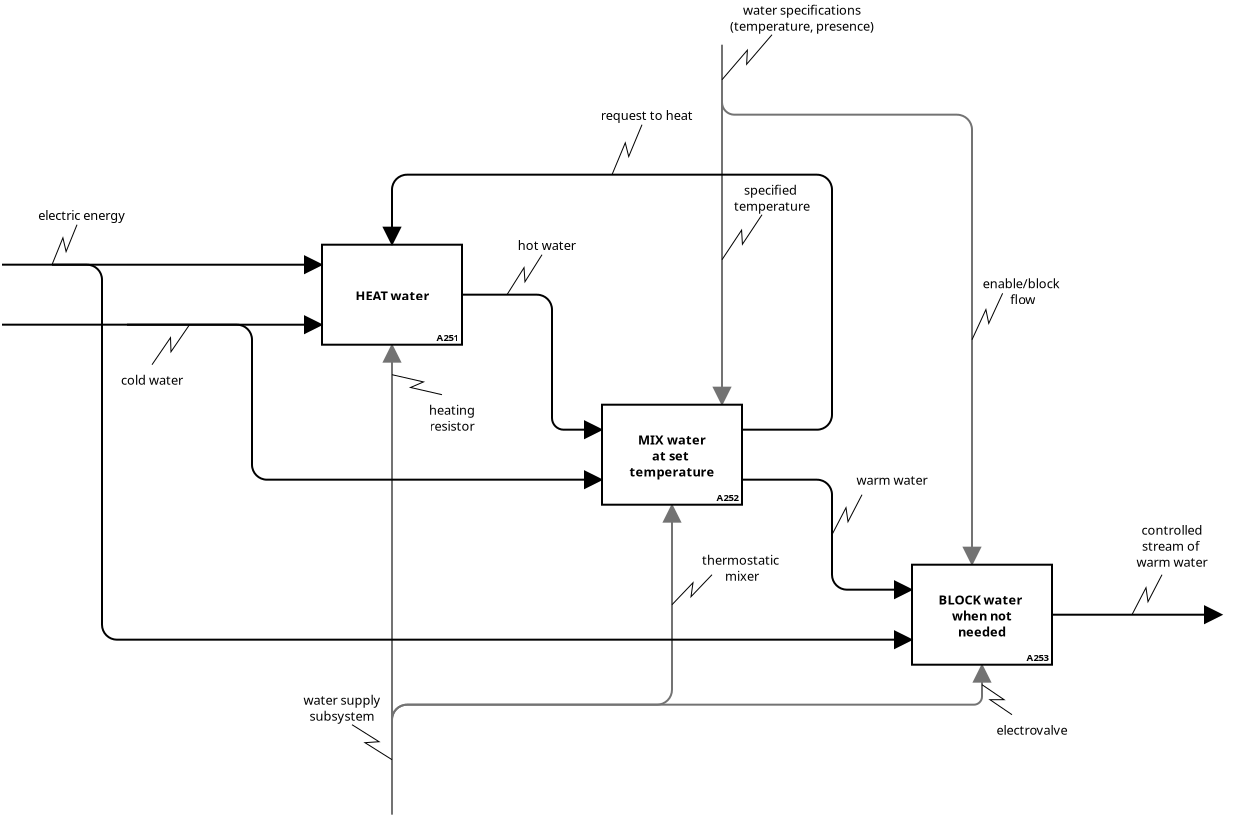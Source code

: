 <?xml version="1.0" encoding="ISO-8859-1"?>
<dia:diagram xmlns:dia="http://www.lysator.liu.se/~alla/dia/">
  <dia:layer name="Background" visible="true">
    <dia:object type="SADT - arrow" version="0" id="O0">
      <dia:attribute name="obj_pos">
        <dia:point val="25,-8.5"/>
      </dia:attribute>
      <dia:attribute name="obj_bb">
        <dia:rectangle val="24,-8.55;26,10.3"/>
      </dia:attribute>
      <dia:attribute name="orth_points">
        <dia:point val="25,-8.5"/>
        <dia:point val="25,-5"/>
        <dia:point val="25,-5"/>
        <dia:point val="25,9.5"/>
      </dia:attribute>
      <dia:attribute name="orth_orient">
        <dia:enum val="1"/>
        <dia:enum val="0"/>
        <dia:enum val="1"/>
      </dia:attribute>
      <dia:attribute name="arrow_style">
        <dia:enum val="0"/>
      </dia:attribute>
      <dia:attribute name="autogray">
        <dia:boolean val="true"/>
      </dia:attribute>
      <dia:connections>
        <dia:connection handle="1" to="O11" connection="0"/>
      </dia:connections>
    </dia:object>
    <dia:object type="SADT - arrow" version="0" id="O1">
      <dia:attribute name="obj_pos">
        <dia:point val="25,-6.75"/>
      </dia:attribute>
      <dia:attribute name="obj_bb">
        <dia:rectangle val="24.95,-6.8;37.9,18.3"/>
      </dia:attribute>
      <dia:attribute name="orth_points">
        <dia:point val="25,-6.75"/>
        <dia:point val="25,-5"/>
        <dia:point val="37.5,-5"/>
        <dia:point val="37.5,17.5"/>
      </dia:attribute>
      <dia:attribute name="orth_orient">
        <dia:enum val="1"/>
        <dia:enum val="0"/>
        <dia:enum val="1"/>
      </dia:attribute>
      <dia:attribute name="arrow_style">
        <dia:enum val="0"/>
      </dia:attribute>
      <dia:attribute name="autogray">
        <dia:boolean val="true"/>
      </dia:attribute>
      <dia:connections>
        <dia:connection handle="0" to="O0" connection="0"/>
        <dia:connection handle="1" to="O19" connection="3"/>
      </dia:connections>
    </dia:object>
    <dia:object type="SADT - arrow" version="0" id="O2">
      <dia:attribute name="obj_pos">
        <dia:point val="8.5,27.25"/>
      </dia:attribute>
      <dia:attribute name="obj_bb">
        <dia:rectangle val="7.5,5.7;9.5,27.3"/>
      </dia:attribute>
      <dia:attribute name="orth_points">
        <dia:point val="8.5,27.25"/>
        <dia:point val="8.5,9.5"/>
        <dia:point val="8.5,9.5"/>
        <dia:point val="8.5,6.5"/>
      </dia:attribute>
      <dia:attribute name="orth_orient">
        <dia:enum val="1"/>
        <dia:enum val="0"/>
        <dia:enum val="1"/>
      </dia:attribute>
      <dia:attribute name="arrow_style">
        <dia:enum val="0"/>
      </dia:attribute>
      <dia:attribute name="autogray">
        <dia:boolean val="true"/>
      </dia:attribute>
      <dia:connections>
        <dia:connection handle="0" to="O3" connection="0"/>
        <dia:connection handle="1" to="O5" connection="9"/>
      </dia:connections>
    </dia:object>
    <dia:object type="SADT - arrow" version="0" id="O3">
      <dia:attribute name="obj_pos">
        <dia:point val="8.5,30"/>
      </dia:attribute>
      <dia:attribute name="obj_bb">
        <dia:rectangle val="8.45,13.7;22.9,30.05"/>
      </dia:attribute>
      <dia:attribute name="orth_points">
        <dia:point val="8.5,30"/>
        <dia:point val="8.5,24.5"/>
        <dia:point val="22.5,24.5"/>
        <dia:point val="22.5,14.5"/>
      </dia:attribute>
      <dia:attribute name="orth_orient">
        <dia:enum val="1"/>
        <dia:enum val="0"/>
        <dia:enum val="1"/>
      </dia:attribute>
      <dia:attribute name="arrow_style">
        <dia:enum val="0"/>
      </dia:attribute>
      <dia:attribute name="autogray">
        <dia:boolean val="true"/>
      </dia:attribute>
      <dia:connections>
        <dia:connection handle="1" to="O11" connection="9"/>
      </dia:connections>
    </dia:object>
    <dia:object type="SADT - arrow" version="0" id="O4">
      <dia:attribute name="obj_pos">
        <dia:point val="8.5,27.25"/>
      </dia:attribute>
      <dia:attribute name="obj_bb">
        <dia:rectangle val="8.45,21.7;38.4,27.3"/>
      </dia:attribute>
      <dia:attribute name="orth_points">
        <dia:point val="8.5,27.25"/>
        <dia:point val="8.5,24.5"/>
        <dia:point val="38,24.5"/>
        <dia:point val="38,22.5"/>
      </dia:attribute>
      <dia:attribute name="orth_orient">
        <dia:enum val="1"/>
        <dia:enum val="0"/>
        <dia:enum val="1"/>
      </dia:attribute>
      <dia:attribute name="arrow_style">
        <dia:enum val="0"/>
      </dia:attribute>
      <dia:attribute name="autogray">
        <dia:boolean val="true"/>
      </dia:attribute>
      <dia:connections>
        <dia:connection handle="0" to="O3" connection="0"/>
        <dia:connection handle="1" to="O19" connection="9"/>
      </dia:connections>
    </dia:object>
    <dia:object type="SADT - box" version="0" id="O5">
      <dia:attribute name="obj_pos">
        <dia:point val="5,1.5"/>
      </dia:attribute>
      <dia:attribute name="obj_bb">
        <dia:rectangle val="4.95,1.45;12.05,6.55"/>
      </dia:attribute>
      <dia:attribute name="elem_corner">
        <dia:point val="5,1.5"/>
      </dia:attribute>
      <dia:attribute name="elem_width">
        <dia:real val="7"/>
      </dia:attribute>
      <dia:attribute name="elem_height">
        <dia:real val="5"/>
      </dia:attribute>
      <dia:attribute name="padding">
        <dia:real val="0.5"/>
      </dia:attribute>
      <dia:attribute name="text">
        <dia:composite type="text">
          <dia:attribute name="string">
            <dia:string>#HEAT water#</dia:string>
          </dia:attribute>
          <dia:attribute name="font">
            <dia:font name="Helvetica-Bold"/>
          </dia:attribute>
          <dia:attribute name="height">
            <dia:real val="0.8"/>
          </dia:attribute>
          <dia:attribute name="pos">
            <dia:point val="8.5,4.203"/>
          </dia:attribute>
          <dia:attribute name="color">
            <dia:color val="#000000"/>
          </dia:attribute>
          <dia:attribute name="alignment">
            <dia:enum val="1"/>
          </dia:attribute>
        </dia:composite>
      </dia:attribute>
      <dia:attribute name="id">
        <dia:string>#A251#</dia:string>
      </dia:attribute>
      <dia:attribute name="cpl_north">
        <dia:int val="5"/>
      </dia:attribute>
      <dia:attribute name="cpl_west">
        <dia:int val="4"/>
      </dia:attribute>
      <dia:attribute name="cpl_south">
        <dia:int val="1"/>
      </dia:attribute>
      <dia:attribute name="cpl_east">
        <dia:int val="3"/>
      </dia:attribute>
    </dia:object>
    <dia:object type="SADT - arrow" version="0" id="O6">
      <dia:attribute name="obj_pos">
        <dia:point val="-4.75,5.5"/>
      </dia:attribute>
      <dia:attribute name="obj_bb">
        <dia:rectangle val="-4.8,4.5;5.8,6.5"/>
      </dia:attribute>
      <dia:attribute name="orth_points">
        <dia:point val="-4.75,5.5"/>
        <dia:point val="1.5,5.5"/>
        <dia:point val="1.5,5.5"/>
        <dia:point val="5,5.5"/>
      </dia:attribute>
      <dia:attribute name="orth_orient">
        <dia:enum val="0"/>
        <dia:enum val="1"/>
        <dia:enum val="0"/>
      </dia:attribute>
      <dia:attribute name="arrow_style">
        <dia:enum val="0"/>
      </dia:attribute>
      <dia:attribute name="autogray">
        <dia:boolean val="true"/>
      </dia:attribute>
      <dia:connections>
        <dia:connection handle="0" to="O8" connection="0"/>
        <dia:connection handle="1" to="O5" connection="8"/>
      </dia:connections>
    </dia:object>
    <dia:object type="SADT - annotation" version="0" id="O7">
      <dia:attribute name="obj_pos">
        <dia:point val="-1.625,5.5"/>
      </dia:attribute>
      <dia:attribute name="obj_bb">
        <dia:rectangle val="-5.488,5.311;-1.426,8.647"/>
      </dia:attribute>
      <dia:attribute name="conn_endpoints">
        <dia:point val="-1.625,5.5"/>
        <dia:point val="-3.5,7.5"/>
      </dia:attribute>
      <dia:attribute name="text">
        <dia:composite type="text">
          <dia:attribute name="string">
            <dia:string>#cold water#</dia:string>
          </dia:attribute>
          <dia:attribute name="font">
            <dia:font name="Helvetica"/>
          </dia:attribute>
          <dia:attribute name="height">
            <dia:real val="0.8"/>
          </dia:attribute>
          <dia:attribute name="pos">
            <dia:point val="-3.5,8.5"/>
          </dia:attribute>
          <dia:attribute name="color">
            <dia:color val="#000000"/>
          </dia:attribute>
          <dia:attribute name="alignment">
            <dia:enum val="1"/>
          </dia:attribute>
        </dia:composite>
      </dia:attribute>
      <dia:connections>
        <dia:connection handle="0" to="O6" connection="0"/>
      </dia:connections>
    </dia:object>
    <dia:object type="SADT - arrow" version="0" id="O8">
      <dia:attribute name="obj_pos">
        <dia:point val="-11,5.5"/>
      </dia:attribute>
      <dia:attribute name="obj_bb">
        <dia:rectangle val="-11.05,5.45;19.8,13.65"/>
      </dia:attribute>
      <dia:attribute name="orth_points">
        <dia:point val="-11,5.5"/>
        <dia:point val="1.5,5.5"/>
        <dia:point val="1.5,13.25"/>
        <dia:point val="19,13.25"/>
      </dia:attribute>
      <dia:attribute name="orth_orient">
        <dia:enum val="0"/>
        <dia:enum val="1"/>
        <dia:enum val="0"/>
      </dia:attribute>
      <dia:attribute name="arrow_style">
        <dia:enum val="0"/>
      </dia:attribute>
      <dia:attribute name="autogray">
        <dia:boolean val="true"/>
      </dia:attribute>
      <dia:connections>
        <dia:connection handle="1" to="O11" connection="8"/>
      </dia:connections>
    </dia:object>
    <dia:object type="SADT - arrow" version="0" id="O9">
      <dia:attribute name="obj_pos">
        <dia:point val="12,4"/>
      </dia:attribute>
      <dia:attribute name="obj_bb">
        <dia:rectangle val="11.95,3.95;19.8,11.15"/>
      </dia:attribute>
      <dia:attribute name="orth_points">
        <dia:point val="12,4"/>
        <dia:point val="16.5,4"/>
        <dia:point val="16.5,10.75"/>
        <dia:point val="19,10.75"/>
      </dia:attribute>
      <dia:attribute name="orth_orient">
        <dia:enum val="0"/>
        <dia:enum val="1"/>
        <dia:enum val="0"/>
      </dia:attribute>
      <dia:attribute name="arrow_style">
        <dia:enum val="0"/>
      </dia:attribute>
      <dia:attribute name="autogray">
        <dia:boolean val="true"/>
      </dia:attribute>
      <dia:connections>
        <dia:connection handle="0" to="O5" connection="11"/>
        <dia:connection handle="1" to="O11" connection="6"/>
      </dia:connections>
    </dia:object>
    <dia:object type="SADT - annotation" version="0" id="O10">
      <dia:attribute name="obj_pos">
        <dia:point val="14.25,4"/>
      </dia:attribute>
      <dia:attribute name="obj_bb">
        <dia:rectangle val="14.045,1.107;17.984,4.183"/>
      </dia:attribute>
      <dia:attribute name="conn_endpoints">
        <dia:point val="14.25,4"/>
        <dia:point val="16,2"/>
      </dia:attribute>
      <dia:attribute name="text">
        <dia:composite type="text">
          <dia:attribute name="string">
            <dia:string>#hot water#</dia:string>
          </dia:attribute>
          <dia:attribute name="font">
            <dia:font name="Helvetica"/>
          </dia:attribute>
          <dia:attribute name="height">
            <dia:real val="0.8"/>
          </dia:attribute>
          <dia:attribute name="pos">
            <dia:point val="16.24,1.76"/>
          </dia:attribute>
          <dia:attribute name="color">
            <dia:color val="#000000"/>
          </dia:attribute>
          <dia:attribute name="alignment">
            <dia:enum val="1"/>
          </dia:attribute>
        </dia:composite>
      </dia:attribute>
      <dia:connections>
        <dia:connection handle="0" to="O9" connection="0"/>
      </dia:connections>
    </dia:object>
    <dia:object type="SADT - box" version="0" id="O11">
      <dia:attribute name="obj_pos">
        <dia:point val="19,9.5"/>
      </dia:attribute>
      <dia:attribute name="obj_bb">
        <dia:rectangle val="18.95,9.45;26.05,14.55"/>
      </dia:attribute>
      <dia:attribute name="elem_corner">
        <dia:point val="19,9.5"/>
      </dia:attribute>
      <dia:attribute name="elem_width">
        <dia:real val="7"/>
      </dia:attribute>
      <dia:attribute name="elem_height">
        <dia:real val="5"/>
      </dia:attribute>
      <dia:attribute name="padding">
        <dia:real val="0.5"/>
      </dia:attribute>
      <dia:attribute name="text">
        <dia:composite type="text">
          <dia:attribute name="string">
            <dia:string>#MIX water
at set 
temperature#</dia:string>
          </dia:attribute>
          <dia:attribute name="font">
            <dia:font name="Helvetica-Bold"/>
          </dia:attribute>
          <dia:attribute name="height">
            <dia:real val="0.8"/>
          </dia:attribute>
          <dia:attribute name="pos">
            <dia:point val="22.5,11.403"/>
          </dia:attribute>
          <dia:attribute name="color">
            <dia:color val="#000000"/>
          </dia:attribute>
          <dia:attribute name="alignment">
            <dia:enum val="1"/>
          </dia:attribute>
        </dia:composite>
      </dia:attribute>
      <dia:attribute name="id">
        <dia:string>#A252#</dia:string>
      </dia:attribute>
      <dia:attribute name="cpl_north">
        <dia:int val="6"/>
      </dia:attribute>
      <dia:attribute name="cpl_west">
        <dia:int val="3"/>
      </dia:attribute>
      <dia:attribute name="cpl_south">
        <dia:int val="1"/>
      </dia:attribute>
      <dia:attribute name="cpl_east">
        <dia:int val="3"/>
      </dia:attribute>
    </dia:object>
    <dia:object type="SADT - annotation" version="0" id="O12">
      <dia:attribute name="obj_pos">
        <dia:point val="22.5,19.5"/>
      </dia:attribute>
      <dia:attribute name="obj_bb">
        <dia:rectangle val="22.33,16.847;28.415,19.715"/>
      </dia:attribute>
      <dia:attribute name="conn_endpoints">
        <dia:point val="22.5,19.5"/>
        <dia:point val="24.5,18"/>
      </dia:attribute>
      <dia:attribute name="text">
        <dia:composite type="text">
          <dia:attribute name="string">
            <dia:string>#thermostatic 
mixer#</dia:string>
          </dia:attribute>
          <dia:attribute name="font">
            <dia:font name="Helvetica"/>
          </dia:attribute>
          <dia:attribute name="height">
            <dia:real val="0.8"/>
          </dia:attribute>
          <dia:attribute name="pos">
            <dia:point val="26,17.5"/>
          </dia:attribute>
          <dia:attribute name="color">
            <dia:color val="#000000"/>
          </dia:attribute>
          <dia:attribute name="alignment">
            <dia:enum val="1"/>
          </dia:attribute>
        </dia:composite>
      </dia:attribute>
      <dia:connections>
        <dia:connection handle="0" to="O3" connection="2"/>
      </dia:connections>
    </dia:object>
    <dia:object type="SADT - annotation" version="0" id="O13">
      <dia:attribute name="obj_pos">
        <dia:point val="8.5,8"/>
      </dia:attribute>
      <dia:attribute name="obj_bb">
        <dia:rectangle val="8.384,7.759;12.961,10.947"/>
      </dia:attribute>
      <dia:attribute name="conn_endpoints">
        <dia:point val="8.5,8"/>
        <dia:point val="11,9"/>
      </dia:attribute>
      <dia:attribute name="text">
        <dia:composite type="text">
          <dia:attribute name="string">
            <dia:string>#heating
resistor#</dia:string>
          </dia:attribute>
          <dia:attribute name="font">
            <dia:font name="Helvetica"/>
          </dia:attribute>
          <dia:attribute name="height">
            <dia:real val="0.8"/>
          </dia:attribute>
          <dia:attribute name="pos">
            <dia:point val="11.5,10"/>
          </dia:attribute>
          <dia:attribute name="color">
            <dia:color val="#000000"/>
          </dia:attribute>
          <dia:attribute name="alignment">
            <dia:enum val="1"/>
          </dia:attribute>
        </dia:composite>
      </dia:attribute>
      <dia:connections>
        <dia:connection handle="0" to="O2" connection="2"/>
      </dia:connections>
    </dia:object>
    <dia:object type="SADT - arrow" version="0" id="O14">
      <dia:attribute name="obj_pos">
        <dia:point val="-8.5,2.5"/>
      </dia:attribute>
      <dia:attribute name="obj_bb">
        <dia:rectangle val="-8.55,1.5;5.8,3.5"/>
      </dia:attribute>
      <dia:attribute name="orth_points">
        <dia:point val="-8.5,2.5"/>
        <dia:point val="1.5,2.5"/>
        <dia:point val="1.5,2.5"/>
        <dia:point val="5,2.5"/>
      </dia:attribute>
      <dia:attribute name="orth_orient">
        <dia:enum val="0"/>
        <dia:enum val="1"/>
        <dia:enum val="0"/>
      </dia:attribute>
      <dia:attribute name="arrow_style">
        <dia:enum val="0"/>
      </dia:attribute>
      <dia:attribute name="autogray">
        <dia:boolean val="true"/>
      </dia:attribute>
      <dia:connections>
        <dia:connection handle="0" to="O21" connection="0"/>
        <dia:connection handle="1" to="O5" connection="5"/>
      </dia:connections>
    </dia:object>
    <dia:object type="SADT - annotation" version="0" id="O15">
      <dia:attribute name="obj_pos">
        <dia:point val="-8.5,2.5"/>
      </dia:attribute>
      <dia:attribute name="obj_bb">
        <dia:rectangle val="-9.802,-0.393;-4.268,2.654"/>
      </dia:attribute>
      <dia:attribute name="conn_endpoints">
        <dia:point val="-8.5,2.5"/>
        <dia:point val="-7.25,0.5"/>
      </dia:attribute>
      <dia:attribute name="text">
        <dia:composite type="text">
          <dia:attribute name="string">
            <dia:string>#electric energy#</dia:string>
          </dia:attribute>
          <dia:attribute name="font">
            <dia:font name="Helvetica"/>
          </dia:attribute>
          <dia:attribute name="height">
            <dia:real val="0.8"/>
          </dia:attribute>
          <dia:attribute name="pos">
            <dia:point val="-7.01,0.26"/>
          </dia:attribute>
          <dia:attribute name="color">
            <dia:color val="#000000"/>
          </dia:attribute>
          <dia:attribute name="alignment">
            <dia:enum val="1"/>
          </dia:attribute>
        </dia:composite>
      </dia:attribute>
      <dia:connections>
        <dia:connection handle="0" to="O21" connection="0"/>
      </dia:connections>
    </dia:object>
    <dia:object type="SADT - annotation" version="0" id="O16">
      <dia:attribute name="obj_pos">
        <dia:point val="19.5,-2"/>
      </dia:attribute>
      <dia:attribute name="obj_bb">
        <dia:rectangle val="18.387,-5.393;24.043,-1.85"/>
      </dia:attribute>
      <dia:attribute name="conn_endpoints">
        <dia:point val="19.5,-2"/>
        <dia:point val="21,-4.5"/>
      </dia:attribute>
      <dia:attribute name="text">
        <dia:composite type="text">
          <dia:attribute name="string">
            <dia:string>#request to heat#</dia:string>
          </dia:attribute>
          <dia:attribute name="font">
            <dia:font name="Helvetica"/>
          </dia:attribute>
          <dia:attribute name="height">
            <dia:real val="0.8"/>
          </dia:attribute>
          <dia:attribute name="pos">
            <dia:point val="21.24,-4.74"/>
          </dia:attribute>
          <dia:attribute name="color">
            <dia:color val="#000000"/>
          </dia:attribute>
          <dia:attribute name="alignment">
            <dia:enum val="1"/>
          </dia:attribute>
        </dia:composite>
      </dia:attribute>
      <dia:connections>
        <dia:connection handle="0" to="O28" connection="2"/>
      </dia:connections>
    </dia:object>
    <dia:object type="SADT - arrow" version="0" id="O17">
      <dia:attribute name="obj_pos">
        <dia:point val="26,13.25"/>
      </dia:attribute>
      <dia:attribute name="obj_bb">
        <dia:rectangle val="25.95,13.2;35.3,19.15"/>
      </dia:attribute>
      <dia:attribute name="orth_points">
        <dia:point val="26,13.25"/>
        <dia:point val="30.5,13.25"/>
        <dia:point val="30.5,18.75"/>
        <dia:point val="34.5,18.75"/>
      </dia:attribute>
      <dia:attribute name="orth_orient">
        <dia:enum val="0"/>
        <dia:enum val="1"/>
        <dia:enum val="0"/>
      </dia:attribute>
      <dia:attribute name="arrow_style">
        <dia:enum val="0"/>
      </dia:attribute>
      <dia:attribute name="autogray">
        <dia:boolean val="true"/>
      </dia:attribute>
      <dia:connections>
        <dia:connection handle="0" to="O11" connection="10"/>
        <dia:connection handle="1" to="O19" connection="6"/>
      </dia:connections>
    </dia:object>
    <dia:object type="SADT - annotation" version="0" id="O18">
      <dia:attribute name="obj_pos">
        <dia:point val="30.5,16"/>
      </dia:attribute>
      <dia:attribute name="obj_bb">
        <dia:rectangle val="30.285,12.847;35.632,16.17"/>
      </dia:attribute>
      <dia:attribute name="conn_endpoints">
        <dia:point val="30.5,16"/>
        <dia:point val="32,14"/>
      </dia:attribute>
      <dia:attribute name="text">
        <dia:composite type="text">
          <dia:attribute name="string">
            <dia:string>#warm water#</dia:string>
          </dia:attribute>
          <dia:attribute name="font">
            <dia:font name="Helvetica"/>
          </dia:attribute>
          <dia:attribute name="height">
            <dia:real val="0.8"/>
          </dia:attribute>
          <dia:attribute name="pos">
            <dia:point val="33.5,13.5"/>
          </dia:attribute>
          <dia:attribute name="color">
            <dia:color val="#000000"/>
          </dia:attribute>
          <dia:attribute name="alignment">
            <dia:enum val="1"/>
          </dia:attribute>
        </dia:composite>
      </dia:attribute>
      <dia:connections>
        <dia:connection handle="0" to="O17" connection="1"/>
      </dia:connections>
    </dia:object>
    <dia:object type="SADT - box" version="0" id="O19">
      <dia:attribute name="obj_pos">
        <dia:point val="34.5,17.5"/>
      </dia:attribute>
      <dia:attribute name="obj_bb">
        <dia:rectangle val="34.45,17.45;41.55,22.55"/>
      </dia:attribute>
      <dia:attribute name="elem_corner">
        <dia:point val="34.5,17.5"/>
      </dia:attribute>
      <dia:attribute name="elem_width">
        <dia:real val="7"/>
      </dia:attribute>
      <dia:attribute name="elem_height">
        <dia:real val="5"/>
      </dia:attribute>
      <dia:attribute name="padding">
        <dia:real val="0.5"/>
      </dia:attribute>
      <dia:attribute name="text">
        <dia:composite type="text">
          <dia:attribute name="string">
            <dia:string>#BLOCK water 
when not
needed#</dia:string>
          </dia:attribute>
          <dia:attribute name="font">
            <dia:font name="Helvetica-Bold"/>
          </dia:attribute>
          <dia:attribute name="height">
            <dia:real val="0.8"/>
          </dia:attribute>
          <dia:attribute name="pos">
            <dia:point val="38,19.403"/>
          </dia:attribute>
          <dia:attribute name="color">
            <dia:color val="#000000"/>
          </dia:attribute>
          <dia:attribute name="alignment">
            <dia:enum val="1"/>
          </dia:attribute>
        </dia:composite>
      </dia:attribute>
      <dia:attribute name="id">
        <dia:string>#A253#</dia:string>
      </dia:attribute>
      <dia:attribute name="cpl_north">
        <dia:int val="6"/>
      </dia:attribute>
      <dia:attribute name="cpl_west">
        <dia:int val="3"/>
      </dia:attribute>
      <dia:attribute name="cpl_south">
        <dia:int val="1"/>
      </dia:attribute>
      <dia:attribute name="cpl_east">
        <dia:int val="3"/>
      </dia:attribute>
    </dia:object>
    <dia:object type="SADT - annotation" version="0" id="O20">
      <dia:attribute name="obj_pos">
        <dia:point val="38,23.5"/>
      </dia:attribute>
      <dia:attribute name="obj_bb">
        <dia:rectangle val="37.806,23.305;42.798,26.147"/>
      </dia:attribute>
      <dia:attribute name="conn_endpoints">
        <dia:point val="38,23.5"/>
        <dia:point val="39.5,25"/>
      </dia:attribute>
      <dia:attribute name="text">
        <dia:composite type="text">
          <dia:attribute name="string">
            <dia:string>#electrovalve#</dia:string>
          </dia:attribute>
          <dia:attribute name="font">
            <dia:font name="Helvetica"/>
          </dia:attribute>
          <dia:attribute name="height">
            <dia:real val="0.8"/>
          </dia:attribute>
          <dia:attribute name="pos">
            <dia:point val="40.5,26"/>
          </dia:attribute>
          <dia:attribute name="color">
            <dia:color val="#000000"/>
          </dia:attribute>
          <dia:attribute name="alignment">
            <dia:enum val="1"/>
          </dia:attribute>
        </dia:composite>
      </dia:attribute>
      <dia:connections>
        <dia:connection handle="0" to="O4" connection="2"/>
      </dia:connections>
    </dia:object>
    <dia:object type="SADT - arrow" version="0" id="O21">
      <dia:attribute name="obj_pos">
        <dia:point val="-11,2.5"/>
      </dia:attribute>
      <dia:attribute name="obj_bb">
        <dia:rectangle val="-11.05,2.45;35.3,21.65"/>
      </dia:attribute>
      <dia:attribute name="orth_points">
        <dia:point val="-11,2.5"/>
        <dia:point val="-6,2.5"/>
        <dia:point val="-6,21.25"/>
        <dia:point val="34.5,21.25"/>
      </dia:attribute>
      <dia:attribute name="orth_orient">
        <dia:enum val="0"/>
        <dia:enum val="1"/>
        <dia:enum val="0"/>
      </dia:attribute>
      <dia:attribute name="arrow_style">
        <dia:enum val="0"/>
      </dia:attribute>
      <dia:attribute name="autogray">
        <dia:boolean val="true"/>
      </dia:attribute>
      <dia:connections>
        <dia:connection handle="1" to="O19" connection="8"/>
      </dia:connections>
    </dia:object>
    <dia:object type="SADT - arrow" version="0" id="O22">
      <dia:attribute name="obj_pos">
        <dia:point val="41.5,20"/>
      </dia:attribute>
      <dia:attribute name="obj_bb">
        <dia:rectangle val="41.45,19;50.8,21"/>
      </dia:attribute>
      <dia:attribute name="orth_points">
        <dia:point val="41.5,20"/>
        <dia:point val="45.5,20"/>
        <dia:point val="45.5,20"/>
        <dia:point val="50,20"/>
      </dia:attribute>
      <dia:attribute name="orth_orient">
        <dia:enum val="0"/>
        <dia:enum val="1"/>
        <dia:enum val="0"/>
      </dia:attribute>
      <dia:attribute name="arrow_style">
        <dia:enum val="0"/>
      </dia:attribute>
      <dia:attribute name="autogray">
        <dia:boolean val="true"/>
      </dia:attribute>
      <dia:connections>
        <dia:connection handle="0" to="O19" connection="11"/>
      </dia:connections>
    </dia:object>
    <dia:object type="SADT - annotation" version="0" id="O23">
      <dia:attribute name="obj_pos">
        <dia:point val="45.5,20"/>
      </dia:attribute>
      <dia:attribute name="obj_bb">
        <dia:rectangle val="45.285,15.347;49.632,20.17"/>
      </dia:attribute>
      <dia:attribute name="conn_endpoints">
        <dia:point val="45.5,20"/>
        <dia:point val="47,18"/>
      </dia:attribute>
      <dia:attribute name="text">
        <dia:composite type="text">
          <dia:attribute name="string">
            <dia:string>#controlled
stream of 
warm water#</dia:string>
          </dia:attribute>
          <dia:attribute name="font">
            <dia:font name="Helvetica"/>
          </dia:attribute>
          <dia:attribute name="height">
            <dia:real val="0.8"/>
          </dia:attribute>
          <dia:attribute name="pos">
            <dia:point val="47.5,16"/>
          </dia:attribute>
          <dia:attribute name="color">
            <dia:color val="#000000"/>
          </dia:attribute>
          <dia:attribute name="alignment">
            <dia:enum val="1"/>
          </dia:attribute>
        </dia:composite>
      </dia:attribute>
      <dia:connections>
        <dia:connection handle="0" to="O22" connection="1"/>
      </dia:connections>
    </dia:object>
    <dia:object type="SADT - annotation" version="0" id="O24">
      <dia:attribute name="obj_pos">
        <dia:point val="25,-6.75"/>
      </dia:attribute>
      <dia:attribute name="obj_bb">
        <dia:rectangle val="24.543,-10.653;33.407,-6.547"/>
      </dia:attribute>
      <dia:attribute name="conn_endpoints">
        <dia:point val="25,-6.75"/>
        <dia:point val="27.5,-9"/>
      </dia:attribute>
      <dia:attribute name="text">
        <dia:composite type="text">
          <dia:attribute name="string">
            <dia:string>#water specifications
(temperature, presence)#</dia:string>
          </dia:attribute>
          <dia:attribute name="font">
            <dia:font name="Helvetica"/>
          </dia:attribute>
          <dia:attribute name="height">
            <dia:real val="0.8"/>
          </dia:attribute>
          <dia:attribute name="pos">
            <dia:point val="29,-10"/>
          </dia:attribute>
          <dia:attribute name="color">
            <dia:color val="#000000"/>
          </dia:attribute>
          <dia:attribute name="alignment">
            <dia:enum val="1"/>
          </dia:attribute>
        </dia:composite>
      </dia:attribute>
      <dia:connections>
        <dia:connection handle="0" to="O0" connection="0"/>
      </dia:connections>
    </dia:object>
    <dia:object type="SADT - annotation" version="0" id="O25">
      <dia:attribute name="obj_pos">
        <dia:point val="25,2.25"/>
      </dia:attribute>
      <dia:attribute name="obj_bb">
        <dia:rectangle val="24.797,-1.653;29.741,2.435"/>
      </dia:attribute>
      <dia:attribute name="conn_endpoints">
        <dia:point val="25,2.25"/>
        <dia:point val="27,0"/>
      </dia:attribute>
      <dia:attribute name="text">
        <dia:composite type="text">
          <dia:attribute name="string">
            <dia:string>#specified 
temperature#</dia:string>
          </dia:attribute>
          <dia:attribute name="font">
            <dia:font name="Helvetica"/>
          </dia:attribute>
          <dia:attribute name="height">
            <dia:real val="0.8"/>
          </dia:attribute>
          <dia:attribute name="pos">
            <dia:point val="27.5,-1"/>
          </dia:attribute>
          <dia:attribute name="color">
            <dia:color val="#000000"/>
          </dia:attribute>
          <dia:attribute name="alignment">
            <dia:enum val="1"/>
          </dia:attribute>
        </dia:composite>
      </dia:attribute>
      <dia:connections>
        <dia:connection handle="0" to="O0" connection="2"/>
      </dia:connections>
    </dia:object>
    <dia:object type="SADT - annotation" version="0" id="O26">
      <dia:attribute name="obj_pos">
        <dia:point val="37.5,6.25"/>
      </dia:attribute>
      <dia:attribute name="obj_bb">
        <dia:rectangle val="37.278,3.026;42.5,6.409"/>
      </dia:attribute>
      <dia:attribute name="conn_endpoints">
        <dia:point val="37.5,6.25"/>
        <dia:point val="39.032,3.929"/>
      </dia:attribute>
      <dia:attribute name="text">
        <dia:composite type="text">
          <dia:attribute name="string">
            <dia:string>#enable/block 
flow#</dia:string>
          </dia:attribute>
          <dia:attribute name="font">
            <dia:font name="Helvetica"/>
          </dia:attribute>
          <dia:attribute name="height">
            <dia:real val="0.8"/>
          </dia:attribute>
          <dia:attribute name="pos">
            <dia:point val="40.032,3.679"/>
          </dia:attribute>
          <dia:attribute name="color">
            <dia:color val="#000000"/>
          </dia:attribute>
          <dia:attribute name="alignment">
            <dia:enum val="1"/>
          </dia:attribute>
        </dia:composite>
      </dia:attribute>
      <dia:connections>
        <dia:connection handle="0" to="O1" connection="2"/>
      </dia:connections>
    </dia:object>
    <dia:object type="SADT - annotation" version="0" id="O27">
      <dia:attribute name="obj_pos">
        <dia:point val="8.5,27.25"/>
      </dia:attribute>
      <dia:attribute name="obj_bb">
        <dia:rectangle val="3.596,23.847;8.683,27.455"/>
      </dia:attribute>
      <dia:attribute name="conn_endpoints">
        <dia:point val="8.5,27.25"/>
        <dia:point val="6.5,25.5"/>
      </dia:attribute>
      <dia:attribute name="text">
        <dia:composite type="text">
          <dia:attribute name="string">
            <dia:string>#water supply
subsystem#</dia:string>
          </dia:attribute>
          <dia:attribute name="font">
            <dia:font name="Helvetica"/>
          </dia:attribute>
          <dia:attribute name="height">
            <dia:real val="0.8"/>
          </dia:attribute>
          <dia:attribute name="pos">
            <dia:point val="6,24.5"/>
          </dia:attribute>
          <dia:attribute name="color">
            <dia:color val="#000000"/>
          </dia:attribute>
          <dia:attribute name="alignment">
            <dia:enum val="1"/>
          </dia:attribute>
        </dia:composite>
      </dia:attribute>
      <dia:connections>
        <dia:connection handle="0" to="O3" connection="0"/>
      </dia:connections>
    </dia:object>
    <dia:object type="SADT - arrow" version="0" id="O28">
      <dia:attribute name="obj_pos">
        <dia:point val="26,10.75"/>
      </dia:attribute>
      <dia:attribute name="obj_bb">
        <dia:rectangle val="8.1,-2.05;30.55,10.8"/>
      </dia:attribute>
      <dia:attribute name="orth_points">
        <dia:point val="26,10.75"/>
        <dia:point val="30.5,10.75"/>
        <dia:point val="30.5,-2"/>
        <dia:point val="8.5,-2"/>
        <dia:point val="8.5,1.5"/>
      </dia:attribute>
      <dia:attribute name="orth_orient">
        <dia:enum val="0"/>
        <dia:enum val="1"/>
        <dia:enum val="0"/>
        <dia:enum val="1"/>
      </dia:attribute>
      <dia:attribute name="arrow_style">
        <dia:enum val="0"/>
      </dia:attribute>
      <dia:attribute name="autogray">
        <dia:boolean val="true"/>
      </dia:attribute>
      <dia:connections>
        <dia:connection handle="0" to="O11" connection="12"/>
        <dia:connection handle="1" to="O5" connection="2"/>
      </dia:connections>
    </dia:object>
  </dia:layer>
</dia:diagram>

